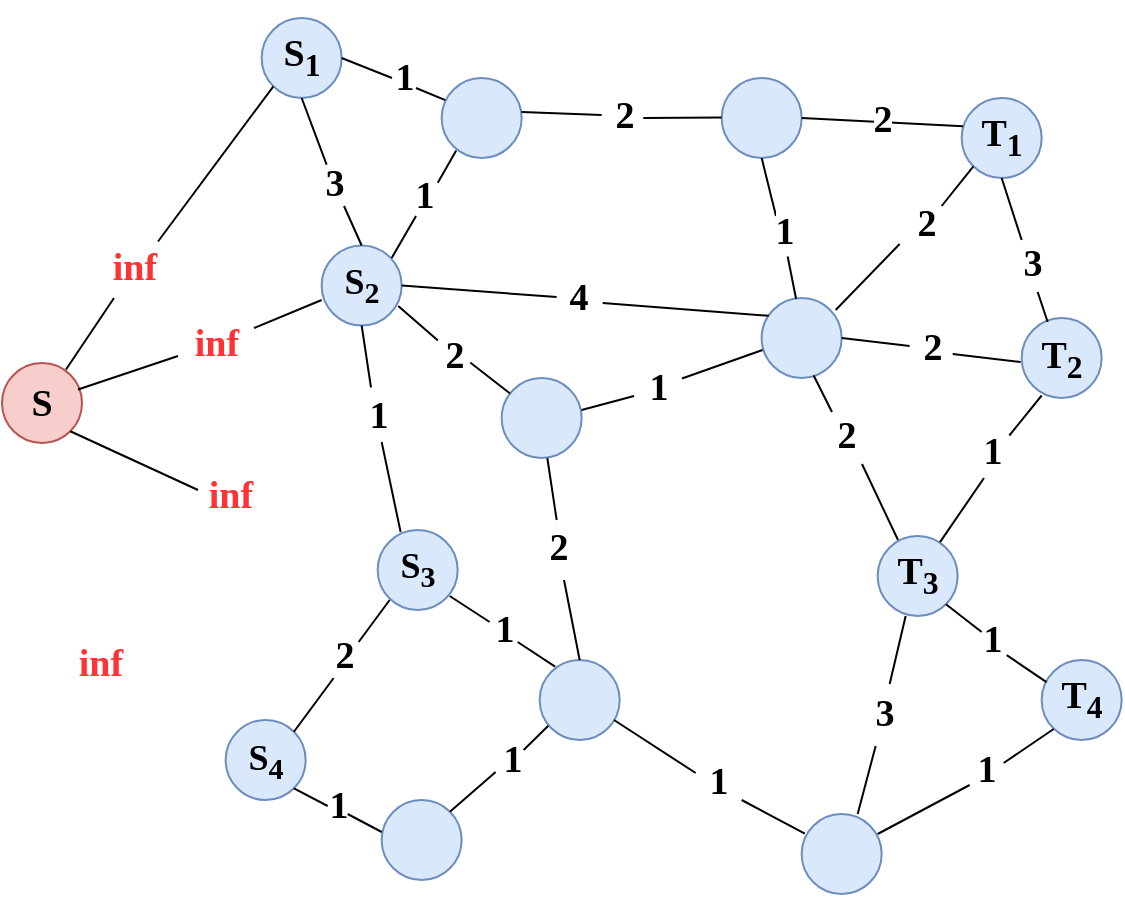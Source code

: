 <mxfile version="21.5.0" type="github">
  <diagram name="第 1 页" id="j2yplrKJKtdQp9PI5hfO">
    <mxGraphModel dx="2474" dy="1156" grid="0" gridSize="10" guides="1" tooltips="1" connect="1" arrows="1" fold="1" page="0" pageScale="1" pageWidth="827" pageHeight="1169" math="0" shadow="0">
      <root>
        <mxCell id="0" />
        <mxCell id="1" parent="0" />
        <mxCell id="wmY2sJYsdxPil2rPHL7C-4" value="" style="ellipse;whiteSpace=wrap;html=1;aspect=fixed;fillColor=#dae8fc;strokeColor=#6c8ebf;" vertex="1" parent="1">
          <mxGeometry x="372.83" y="117" width="40" height="40" as="geometry" />
        </mxCell>
        <mxCell id="wmY2sJYsdxPil2rPHL7C-5" value="" style="ellipse;whiteSpace=wrap;html=1;aspect=fixed;fillColor=#dae8fc;strokeColor=#6c8ebf;" vertex="1" parent="1">
          <mxGeometry x="252.83" y="107" width="40" height="40" as="geometry" />
        </mxCell>
        <mxCell id="wmY2sJYsdxPil2rPHL7C-6" value="" style="ellipse;whiteSpace=wrap;html=1;aspect=fixed;fillColor=#DAE8FC;strokeColor=#6C8EBF;" vertex="1" parent="1">
          <mxGeometry x="402.83" y="227" width="40" height="40" as="geometry" />
        </mxCell>
        <mxCell id="wmY2sJYsdxPil2rPHL7C-7" value="" style="endArrow=none;html=1;rounded=0;entryX=0.5;entryY=1;entryDx=0;entryDy=0;fillColor=#0050ef;strokeColor=#000000;" edge="1" parent="1" target="wmY2sJYsdxPil2rPHL7C-5">
          <mxGeometry width="50" height="50" relative="1" as="geometry">
            <mxPoint x="280" y="176" as="sourcePoint" />
            <mxPoint x="252.83" y="267" as="targetPoint" />
          </mxGeometry>
        </mxCell>
        <mxCell id="wmY2sJYsdxPil2rPHL7C-8" value="" style="endArrow=none;html=1;rounded=0;entryX=0.017;entryY=0.354;entryDx=0;entryDy=0;entryPerimeter=0;exitX=1;exitY=0.5;exitDx=0;exitDy=0;fillColor=#0050ef;strokeColor=#000000;" edge="1" parent="1" source="wmY2sJYsdxPil2rPHL7C-5" target="wmY2sJYsdxPil2rPHL7C-4">
          <mxGeometry width="50" height="50" relative="1" as="geometry">
            <mxPoint x="292.83" y="117" as="sourcePoint" />
            <mxPoint x="362.83" y="127" as="targetPoint" />
          </mxGeometry>
        </mxCell>
        <mxCell id="wmY2sJYsdxPil2rPHL7C-9" value="2" style="edgeLabel;html=1;align=center;verticalAlign=middle;resizable=0;points=[];fontFamily=Comic Sans MS;fontSize=19;fontStyle=1" vertex="1" connectable="0" parent="wmY2sJYsdxPil2rPHL7C-8">
          <mxGeometry x="-0.282" y="-2" relative="1" as="geometry">
            <mxPoint x="11" y="-3" as="offset" />
          </mxGeometry>
        </mxCell>
        <mxCell id="wmY2sJYsdxPil2rPHL7C-10" value="" style="ellipse;whiteSpace=wrap;html=1;aspect=fixed;fillColor=#DAE8FC;strokeColor=#6C8EBF;" vertex="1" parent="1">
          <mxGeometry x="22.83" y="77" width="40" height="40" as="geometry" />
        </mxCell>
        <mxCell id="wmY2sJYsdxPil2rPHL7C-11" value="" style="ellipse;whiteSpace=wrap;html=1;aspect=fixed;fillColor=#DAE8FC;strokeColor=#6C8EBF;" vertex="1" parent="1">
          <mxGeometry x="52.83" y="190.75" width="40" height="40" as="geometry" />
        </mxCell>
        <mxCell id="wmY2sJYsdxPil2rPHL7C-12" value="" style="ellipse;whiteSpace=wrap;html=1;aspect=fixed;fillColor=#DAE8FC;strokeColor=#6C8EBF;" vertex="1" parent="1">
          <mxGeometry x="112.83" y="107" width="40" height="40" as="geometry" />
        </mxCell>
        <mxCell id="wmY2sJYsdxPil2rPHL7C-13" value="" style="ellipse;whiteSpace=wrap;html=1;aspect=fixed;fillColor=#DAE8FC;strokeColor=#6C8EBF;" vertex="1" parent="1">
          <mxGeometry x="142.83" y="257" width="40" height="40" as="geometry" />
        </mxCell>
        <mxCell id="wmY2sJYsdxPil2rPHL7C-14" value="" style="ellipse;whiteSpace=wrap;html=1;aspect=fixed;fillColor=#dae8fc;strokeColor=#6c8ebf;" vertex="1" parent="1">
          <mxGeometry x="272.83" y="217" width="40" height="40" as="geometry" />
        </mxCell>
        <mxCell id="wmY2sJYsdxPil2rPHL7C-16" value="" style="endArrow=none;html=1;rounded=0;entryX=0.957;entryY=0.757;entryDx=0;entryDy=0;entryPerimeter=0;" edge="1" parent="1" source="wmY2sJYsdxPil2rPHL7C-100" target="wmY2sJYsdxPil2rPHL7C-11">
          <mxGeometry width="50" height="50" relative="1" as="geometry">
            <mxPoint x="202.83" y="317" as="sourcePoint" />
            <mxPoint x="272.83" y="247" as="targetPoint" />
          </mxGeometry>
        </mxCell>
        <mxCell id="wmY2sJYsdxPil2rPHL7C-17" value="" style="endArrow=none;html=1;rounded=0;entryX=0.182;entryY=0.907;entryDx=0;entryDy=0;fillColor=#0050ef;strokeColor=#000000;exitX=0.886;exitY=0.077;exitDx=0;exitDy=0;exitPerimeter=0;entryPerimeter=0;" edge="1" parent="1" source="wmY2sJYsdxPil2rPHL7C-103" target="wmY2sJYsdxPil2rPHL7C-12">
          <mxGeometry width="50" height="50" relative="1" as="geometry">
            <mxPoint x="111" y="157" as="sourcePoint" />
            <mxPoint x="252.83" y="267" as="targetPoint" />
          </mxGeometry>
        </mxCell>
        <mxCell id="wmY2sJYsdxPil2rPHL7C-18" value="" style="endArrow=none;html=1;rounded=0;exitX=0.5;exitY=1;exitDx=0;exitDy=0;fillColor=#0050ef;strokeColor=#000000;entryX=0.253;entryY=-0.185;entryDx=0;entryDy=0;entryPerimeter=0;" edge="1" parent="1" source="wmY2sJYsdxPil2rPHL7C-10" target="wmY2sJYsdxPil2rPHL7C-101">
          <mxGeometry width="50" height="50" relative="1" as="geometry">
            <mxPoint x="202.83" y="317" as="sourcePoint" />
            <mxPoint x="56" y="154" as="targetPoint" />
          </mxGeometry>
        </mxCell>
        <mxCell id="wmY2sJYsdxPil2rPHL7C-19" value="" style="endArrow=none;html=1;rounded=0;exitX=1;exitY=0.5;exitDx=0;exitDy=0;fillColor=#0050ef;strokeColor=#000000;" edge="1" parent="1" source="wmY2sJYsdxPil2rPHL7C-10">
          <mxGeometry width="50" height="50" relative="1" as="geometry">
            <mxPoint x="202.83" y="317" as="sourcePoint" />
            <mxPoint x="88" y="107" as="targetPoint" />
          </mxGeometry>
        </mxCell>
        <mxCell id="wmY2sJYsdxPil2rPHL7C-20" value="" style="endArrow=none;html=1;rounded=0;entryX=1;entryY=0.5;entryDx=0;entryDy=0;" edge="1" parent="1" target="wmY2sJYsdxPil2rPHL7C-14">
          <mxGeometry width="50" height="50" relative="1" as="geometry">
            <mxPoint x="346.83" y="241" as="sourcePoint" />
            <mxPoint x="252.83" y="267" as="targetPoint" />
          </mxGeometry>
        </mxCell>
        <mxCell id="wmY2sJYsdxPil2rPHL7C-21" value="" style="endArrow=none;html=1;rounded=0;entryX=0.5;entryY=1;entryDx=0;entryDy=0;" edge="1" parent="1" target="wmY2sJYsdxPil2rPHL7C-4">
          <mxGeometry width="50" height="50" relative="1" as="geometry">
            <mxPoint x="402.83" y="188" as="sourcePoint" />
            <mxPoint x="252.83" y="267" as="targetPoint" />
          </mxGeometry>
        </mxCell>
        <mxCell id="wmY2sJYsdxPil2rPHL7C-22" value="" style="endArrow=none;html=1;rounded=0;entryX=0;entryY=1;entryDx=0;entryDy=0;" edge="1" parent="1" target="wmY2sJYsdxPil2rPHL7C-4">
          <mxGeometry width="50" height="50" relative="1" as="geometry">
            <mxPoint x="362.83" y="171" as="sourcePoint" />
            <mxPoint x="252.83" y="267" as="targetPoint" />
          </mxGeometry>
        </mxCell>
        <mxCell id="wmY2sJYsdxPil2rPHL7C-40" value="" style="ellipse;whiteSpace=wrap;html=1;aspect=fixed;fillColor=#DAE8FC;strokeColor=#6C8EBF;fontColor=#333333;" vertex="1" parent="1">
          <mxGeometry x="161.83" y="398" width="40" height="40" as="geometry" />
        </mxCell>
        <mxCell id="wmY2sJYsdxPil2rPHL7C-41" value="" style="ellipse;whiteSpace=wrap;html=1;aspect=fixed;fillColor=#DAE8FC;strokeColor=#6C8EBF;fontColor=#333333;" vertex="1" parent="1">
          <mxGeometry x="80.83" y="333" width="40" height="40" as="geometry" />
        </mxCell>
        <mxCell id="wmY2sJYsdxPil2rPHL7C-42" value="" style="ellipse;whiteSpace=wrap;html=1;aspect=fixed;fillColor=#DAE8FC;strokeColor=#6C8EBF;fontColor=#333333;gradientColor=none;" vertex="1" parent="1">
          <mxGeometry x="82.83" y="468" width="40" height="40" as="geometry" />
        </mxCell>
        <mxCell id="wmY2sJYsdxPil2rPHL7C-43" value="" style="ellipse;whiteSpace=wrap;html=1;aspect=fixed;fillColor=#DAE8FC;strokeColor=#6C8EBF;fontColor=#333333;" vertex="1" parent="1">
          <mxGeometry x="4.83" y="428" width="40" height="40" as="geometry" />
        </mxCell>
        <mxCell id="wmY2sJYsdxPil2rPHL7C-45" value="" style="ellipse;whiteSpace=wrap;html=1;aspect=fixed;fillColor=#DAE8FC;strokeColor=#6C8EBF;" vertex="1" parent="1">
          <mxGeometry x="412.83" y="398" width="40" height="40" as="geometry" />
        </mxCell>
        <mxCell id="wmY2sJYsdxPil2rPHL7C-46" value="" style="ellipse;whiteSpace=wrap;html=1;aspect=fixed;fillColor=#DAE8FC;strokeColor=#6C8EBF;" vertex="1" parent="1">
          <mxGeometry x="330.83" y="336" width="40" height="40" as="geometry" />
        </mxCell>
        <mxCell id="wmY2sJYsdxPil2rPHL7C-47" value="" style="ellipse;whiteSpace=wrap;html=1;aspect=fixed;fillColor=#DAE8FC;strokeColor=#6C8EBF;" vertex="1" parent="1">
          <mxGeometry x="292.83" y="475" width="40" height="40" as="geometry" />
        </mxCell>
        <mxCell id="wmY2sJYsdxPil2rPHL7C-48" value="" style="endArrow=none;html=1;rounded=0;entryX=1;entryY=1;entryDx=0;entryDy=0;" edge="1" parent="1" target="wmY2sJYsdxPil2rPHL7C-43">
          <mxGeometry width="50" height="50" relative="1" as="geometry">
            <mxPoint x="55.83" y="471" as="sourcePoint" />
            <mxPoint x="-20.17" y="496" as="targetPoint" />
          </mxGeometry>
        </mxCell>
        <mxCell id="wmY2sJYsdxPil2rPHL7C-49" value="" style="endArrow=none;html=1;rounded=0;exitX=1;exitY=0;exitDx=0;exitDy=0;" edge="1" parent="1" source="wmY2sJYsdxPil2rPHL7C-43">
          <mxGeometry width="50" height="50" relative="1" as="geometry">
            <mxPoint x="92.83" y="498" as="sourcePoint" />
            <mxPoint x="58.83" y="407" as="targetPoint" />
          </mxGeometry>
        </mxCell>
        <mxCell id="wmY2sJYsdxPil2rPHL7C-52" value="&lt;font style=&quot;font-size: 19px;&quot; face=&quot;Comic Sans MS&quot;&gt;&lt;b&gt;1&lt;/b&gt;&lt;/font&gt;" style="text;html=1;strokeColor=none;fillColor=none;align=center;verticalAlign=middle;whiteSpace=wrap;rounded=0;fontColor=#000000;" vertex="1" parent="1">
          <mxGeometry x="69.83" y="267" width="23" height="18" as="geometry" />
        </mxCell>
        <mxCell id="wmY2sJYsdxPil2rPHL7C-55" value="&lt;font style=&quot;font-size: 19px;&quot; face=&quot;Comic Sans MS&quot;&gt;&lt;b&gt;2&lt;/b&gt;&lt;/font&gt;" style="text;html=1;strokeColor=none;fillColor=none;align=center;verticalAlign=middle;whiteSpace=wrap;rounded=0;fontColor=#000000;" vertex="1" parent="1">
          <mxGeometry x="159.83" y="332.5" width="23" height="18" as="geometry" />
        </mxCell>
        <mxCell id="wmY2sJYsdxPil2rPHL7C-56" style="edgeStyle=orthogonalEdgeStyle;rounded=0;orthogonalLoop=1;jettySize=auto;html=1;exitX=0.5;exitY=1;exitDx=0;exitDy=0;" edge="1" parent="1" source="wmY2sJYsdxPil2rPHL7C-55" target="wmY2sJYsdxPil2rPHL7C-55">
          <mxGeometry relative="1" as="geometry" />
        </mxCell>
        <mxCell id="wmY2sJYsdxPil2rPHL7C-58" value="" style="endArrow=none;html=1;rounded=0;" edge="1" parent="1">
          <mxGeometry width="50" height="50" relative="1" as="geometry">
            <mxPoint x="136.83" y="379" as="sourcePoint" />
            <mxPoint x="116.83" y="366" as="targetPoint" />
          </mxGeometry>
        </mxCell>
        <mxCell id="wmY2sJYsdxPil2rPHL7C-59" value="&lt;font style=&quot;font-size: 19px;&quot; face=&quot;Comic Sans MS&quot;&gt;&lt;b&gt;4&lt;/b&gt;&lt;/font&gt;" style="text;html=1;strokeColor=none;fillColor=none;align=center;verticalAlign=middle;whiteSpace=wrap;rounded=0;fontColor=#000000;" vertex="1" parent="1">
          <mxGeometry x="170.33" y="207.5" width="23" height="18" as="geometry" />
        </mxCell>
        <mxCell id="wmY2sJYsdxPil2rPHL7C-61" value="&lt;font style=&quot;font-size: 19px;&quot; face=&quot;Comic Sans MS&quot;&gt;&lt;b&gt;2&lt;/b&gt;&lt;/font&gt;" style="text;html=1;strokeColor=none;fillColor=none;align=center;verticalAlign=middle;whiteSpace=wrap;rounded=0;fontColor=#000000;" vertex="1" parent="1">
          <mxGeometry x="304.33" y="277" width="23" height="18" as="geometry" />
        </mxCell>
        <mxCell id="wmY2sJYsdxPil2rPHL7C-63" value="&lt;font style=&quot;font-size: 19px;&quot; face=&quot;Comic Sans MS&quot;&gt;&lt;b&gt;1&lt;/b&gt;&lt;/font&gt;" style="text;html=1;strokeColor=none;fillColor=none;align=center;verticalAlign=middle;whiteSpace=wrap;rounded=0;fontColor=#000000;" vertex="1" parent="1">
          <mxGeometry x="376.83" y="285" width="23" height="18" as="geometry" />
        </mxCell>
        <mxCell id="wmY2sJYsdxPil2rPHL7C-66" value="&lt;font style=&quot;font-size: 19px;&quot; face=&quot;Comic Sans MS&quot;&gt;&lt;b&gt;1&lt;/b&gt;&lt;/font&gt;" style="text;html=1;strokeColor=none;fillColor=none;align=center;verticalAlign=middle;whiteSpace=wrap;rounded=0;fontColor=#000000;" vertex="1" parent="1">
          <mxGeometry x="239.83" y="450" width="23" height="18" as="geometry" />
        </mxCell>
        <mxCell id="wmY2sJYsdxPil2rPHL7C-69" value="&lt;font size=&quot;1&quot; face=&quot;Comic Sans MS&quot;&gt;&lt;b style=&quot;font-size: 19px;&quot;&gt;3&lt;/b&gt;&lt;/font&gt;" style="text;html=1;strokeColor=none;fillColor=none;align=center;verticalAlign=middle;whiteSpace=wrap;rounded=0;" vertex="1" parent="1">
          <mxGeometry x="325.83" y="418" width="17" height="14.5" as="geometry" />
        </mxCell>
        <mxCell id="wmY2sJYsdxPil2rPHL7C-70" value="" style="endArrow=none;html=1;rounded=0;" edge="1" parent="1">
          <mxGeometry width="50" height="50" relative="1" as="geometry">
            <mxPoint x="336.83" y="410" as="sourcePoint" />
            <mxPoint x="344.83" y="376" as="targetPoint" />
          </mxGeometry>
        </mxCell>
        <mxCell id="wmY2sJYsdxPil2rPHL7C-71" value="" style="endArrow=none;html=1;rounded=0;" edge="1" parent="1">
          <mxGeometry width="50" height="50" relative="1" as="geometry">
            <mxPoint x="320.83" y="475" as="sourcePoint" />
            <mxPoint x="329.83" y="441" as="targetPoint" />
          </mxGeometry>
        </mxCell>
        <mxCell id="wmY2sJYsdxPil2rPHL7C-72" value="" style="endArrow=none;html=1;rounded=0;entryX=1;entryY=1;entryDx=0;entryDy=0;" edge="1" parent="1" target="wmY2sJYsdxPil2rPHL7C-46">
          <mxGeometry width="50" height="50" relative="1" as="geometry">
            <mxPoint x="382.83" y="384" as="sourcePoint" />
            <mxPoint x="355.83" y="384" as="targetPoint" />
          </mxGeometry>
        </mxCell>
        <mxCell id="wmY2sJYsdxPil2rPHL7C-74" value="&lt;font size=&quot;1&quot; face=&quot;Comic Sans MS&quot;&gt;&lt;b style=&quot;font-size: 19px;&quot;&gt;1&lt;/b&gt;&lt;/font&gt;" style="text;html=1;strokeColor=none;fillColor=none;align=center;verticalAlign=middle;whiteSpace=wrap;rounded=0;" vertex="1" parent="1">
          <mxGeometry x="379.83" y="381" width="17" height="14.5" as="geometry" />
        </mxCell>
        <mxCell id="wmY2sJYsdxPil2rPHL7C-75" value="" style="endArrow=none;html=1;rounded=0;entryX=0.913;entryY=1.004;entryDx=0;entryDy=0;entryPerimeter=0;exitX=0.061;exitY=0.277;exitDx=0;exitDy=0;exitPerimeter=0;" edge="1" parent="1" source="wmY2sJYsdxPil2rPHL7C-45" target="wmY2sJYsdxPil2rPHL7C-74">
          <mxGeometry width="50" height="50" relative="1" as="geometry">
            <mxPoint x="412.83" y="412" as="sourcePoint" />
            <mxPoint x="396.83" y="398" as="targetPoint" />
          </mxGeometry>
        </mxCell>
        <mxCell id="wmY2sJYsdxPil2rPHL7C-78" value="&lt;font size=&quot;1&quot; face=&quot;Comic Sans MS&quot;&gt;&lt;b style=&quot;font-size: 19px;&quot;&gt;2&lt;/b&gt;&lt;/font&gt;" style="text;html=1;strokeColor=none;fillColor=none;align=center;verticalAlign=middle;whiteSpace=wrap;rounded=0;" vertex="1" parent="1">
          <mxGeometry x="55.83" y="389" width="17" height="14.5" as="geometry" />
        </mxCell>
        <mxCell id="wmY2sJYsdxPil2rPHL7C-79" value="" style="endArrow=none;html=1;rounded=0;exitX=1;exitY=0;exitDx=0;exitDy=0;" edge="1" parent="1">
          <mxGeometry width="50" height="50" relative="1" as="geometry">
            <mxPoint x="71.33" y="389" as="sourcePoint" />
            <mxPoint x="86.83" y="368" as="targetPoint" />
          </mxGeometry>
        </mxCell>
        <mxCell id="wmY2sJYsdxPil2rPHL7C-80" value="&lt;font size=&quot;1&quot; face=&quot;Comic Sans MS&quot;&gt;&lt;b style=&quot;font-size: 19px;&quot;&gt;1&lt;/b&gt;&lt;/font&gt;" style="text;html=1;strokeColor=none;fillColor=none;align=center;verticalAlign=middle;whiteSpace=wrap;rounded=0;" vertex="1" parent="1">
          <mxGeometry x="135.83" y="376" width="17" height="14.5" as="geometry" />
        </mxCell>
        <mxCell id="wmY2sJYsdxPil2rPHL7C-81" value="" style="endArrow=none;html=1;rounded=0;exitX=0.193;exitY=0.083;exitDx=0;exitDy=0;exitPerimeter=0;" edge="1" parent="1" source="wmY2sJYsdxPil2rPHL7C-40">
          <mxGeometry width="50" height="50" relative="1" as="geometry">
            <mxPoint x="170.83" y="402" as="sourcePoint" />
            <mxPoint x="150.83" y="389" as="targetPoint" />
          </mxGeometry>
        </mxCell>
        <mxCell id="wmY2sJYsdxPil2rPHL7C-82" value="&lt;font size=&quot;1&quot; face=&quot;Comic Sans MS&quot;&gt;&lt;b style=&quot;font-size: 19px;&quot;&gt;1&lt;/b&gt;&lt;/font&gt;" style="text;html=1;strokeColor=none;fillColor=none;align=center;verticalAlign=middle;whiteSpace=wrap;rounded=0;" vertex="1" parent="1">
          <mxGeometry x="52.83" y="464" width="17" height="14.5" as="geometry" />
        </mxCell>
        <mxCell id="wmY2sJYsdxPil2rPHL7C-83" value="" style="endArrow=none;html=1;rounded=0;entryX=1;entryY=1;entryDx=0;entryDy=0;" edge="1" parent="1">
          <mxGeometry width="50" height="50" relative="1" as="geometry">
            <mxPoint x="82.83" y="484" as="sourcePoint" />
            <mxPoint x="65.83" y="475" as="targetPoint" />
          </mxGeometry>
        </mxCell>
        <mxCell id="wmY2sJYsdxPil2rPHL7C-84" value="&lt;font size=&quot;1&quot; face=&quot;Comic Sans MS&quot;&gt;&lt;b style=&quot;font-size: 19px;&quot;&gt;1&lt;/b&gt;&lt;/font&gt;" style="text;html=1;strokeColor=none;fillColor=none;align=center;verticalAlign=middle;whiteSpace=wrap;rounded=0;" vertex="1" parent="1">
          <mxGeometry x="376.83" y="446" width="17" height="14.5" as="geometry" />
        </mxCell>
        <mxCell id="wmY2sJYsdxPil2rPHL7C-85" value="" style="endArrow=none;html=1;rounded=0;" edge="1" parent="1">
          <mxGeometry width="50" height="50" relative="1" as="geometry">
            <mxPoint x="393.83" y="449.5" as="sourcePoint" />
            <mxPoint x="418.83" y="432.5" as="targetPoint" />
          </mxGeometry>
        </mxCell>
        <mxCell id="wmY2sJYsdxPil2rPHL7C-86" value="" style="endArrow=none;html=1;rounded=0;entryX=0;entryY=1;entryDx=0;entryDy=0;" edge="1" parent="1" target="wmY2sJYsdxPil2rPHL7C-84">
          <mxGeometry width="50" height="50" relative="1" as="geometry">
            <mxPoint x="330.83" y="485" as="sourcePoint" />
            <mxPoint x="355.83" y="468" as="targetPoint" />
          </mxGeometry>
        </mxCell>
        <mxCell id="wmY2sJYsdxPil2rPHL7C-87" value="&lt;font size=&quot;1&quot; face=&quot;Comic Sans MS&quot;&gt;&lt;b style=&quot;font-size: 19px;&quot;&gt;1&lt;/b&gt;&lt;/font&gt;" style="text;html=1;strokeColor=none;fillColor=none;align=center;verticalAlign=middle;whiteSpace=wrap;rounded=0;" vertex="1" parent="1">
          <mxGeometry x="139.83" y="440.5" width="17" height="14.5" as="geometry" />
        </mxCell>
        <mxCell id="wmY2sJYsdxPil2rPHL7C-88" value="" style="endArrow=none;html=1;rounded=0;entryX=0.108;entryY=0.821;entryDx=0;entryDy=0;entryPerimeter=0;" edge="1" parent="1" target="wmY2sJYsdxPil2rPHL7C-40">
          <mxGeometry width="50" height="50" relative="1" as="geometry">
            <mxPoint x="153.83" y="443" as="sourcePoint" />
            <mxPoint x="120.83" y="426.25" as="targetPoint" />
          </mxGeometry>
        </mxCell>
        <mxCell id="wmY2sJYsdxPil2rPHL7C-89" value="" style="endArrow=none;html=1;rounded=0;exitX=1;exitY=0;exitDx=0;exitDy=0;" edge="1" parent="1" source="wmY2sJYsdxPil2rPHL7C-42">
          <mxGeometry width="50" height="50" relative="1" as="geometry">
            <mxPoint x="120.83" y="478" as="sourcePoint" />
            <mxPoint x="139.83" y="454" as="targetPoint" />
          </mxGeometry>
        </mxCell>
        <mxCell id="wmY2sJYsdxPil2rPHL7C-90" value="&lt;font style=&quot;font-size: 19px;&quot; face=&quot;Comic Sans MS&quot;&gt;&lt;b&gt;1&lt;/b&gt;&lt;/font&gt;" style="text;html=1;strokeColor=none;fillColor=none;align=center;verticalAlign=middle;whiteSpace=wrap;rounded=0;fontColor=#000000;" vertex="1" parent="1">
          <mxGeometry x="210.0" y="252.75" width="23" height="18" as="geometry" />
        </mxCell>
        <mxCell id="wmY2sJYsdxPil2rPHL7C-93" value="&lt;font size=&quot;1&quot; face=&quot;Comic Sans MS&quot;&gt;&lt;b style=&quot;font-size: 19px;&quot;&gt;3&lt;/b&gt;&lt;/font&gt;" style="text;html=1;strokeColor=none;fillColor=none;align=center;verticalAlign=middle;whiteSpace=wrap;rounded=0;" vertex="1" parent="1">
          <mxGeometry x="399.83" y="193" width="17" height="14.5" as="geometry" />
        </mxCell>
        <mxCell id="wmY2sJYsdxPil2rPHL7C-94" value="" style="endArrow=none;html=1;rounded=0;entryX=0.5;entryY=1;entryDx=0;entryDy=0;" edge="1" parent="1">
          <mxGeometry width="50" height="50" relative="1" as="geometry">
            <mxPoint x="415.83" y="229" as="sourcePoint" />
            <mxPoint x="410.83" y="214" as="targetPoint" />
          </mxGeometry>
        </mxCell>
        <mxCell id="wmY2sJYsdxPil2rPHL7C-95" value="&lt;font size=&quot;1&quot; face=&quot;Comic Sans MS&quot;&gt;&lt;b style=&quot;font-size: 19px;&quot;&gt;2&lt;/b&gt;&lt;/font&gt;" style="text;html=1;strokeColor=none;fillColor=none;align=center;verticalAlign=middle;whiteSpace=wrap;rounded=0;" vertex="1" parent="1">
          <mxGeometry x="346.83" y="172.75" width="17" height="14.5" as="geometry" />
        </mxCell>
        <mxCell id="wmY2sJYsdxPil2rPHL7C-96" value="" style="endArrow=none;html=1;rounded=0;" edge="1" parent="1">
          <mxGeometry width="50" height="50" relative="1" as="geometry">
            <mxPoint x="309.83" y="223" as="sourcePoint" />
            <mxPoint x="341.83" y="190" as="targetPoint" />
          </mxGeometry>
        </mxCell>
        <mxCell id="wmY2sJYsdxPil2rPHL7C-97" value="&lt;font size=&quot;1&quot; face=&quot;Comic Sans MS&quot;&gt;&lt;b style=&quot;font-size: 19px;&quot;&gt;2&lt;/b&gt;&lt;/font&gt;" style="text;html=1;strokeColor=none;fillColor=none;align=center;verticalAlign=middle;whiteSpace=wrap;rounded=0;" vertex="1" parent="1">
          <mxGeometry x="349.83" y="235" width="17" height="14.5" as="geometry" />
        </mxCell>
        <mxCell id="wmY2sJYsdxPil2rPHL7C-98" value="" style="endArrow=none;html=1;rounded=0;entryX=1;entryY=0.5;entryDx=0;entryDy=0;" edge="1" parent="1">
          <mxGeometry width="50" height="50" relative="1" as="geometry">
            <mxPoint x="402.33" y="249" as="sourcePoint" />
            <mxPoint x="368.33" y="245" as="targetPoint" />
          </mxGeometry>
        </mxCell>
        <mxCell id="wmY2sJYsdxPil2rPHL7C-99" value="" style="endArrow=none;html=1;rounded=0;entryX=0.957;entryY=0.757;entryDx=0;entryDy=0;entryPerimeter=0;" edge="1" parent="1" source="wmY2sJYsdxPil2rPHL7C-13" target="wmY2sJYsdxPil2rPHL7C-100">
          <mxGeometry width="50" height="50" relative="1" as="geometry">
            <mxPoint x="147" y="265" as="sourcePoint" />
            <mxPoint x="91" y="221" as="targetPoint" />
          </mxGeometry>
        </mxCell>
        <mxCell id="wmY2sJYsdxPil2rPHL7C-100" value="&lt;font size=&quot;1&quot; face=&quot;Comic Sans MS&quot;&gt;&lt;b style=&quot;font-size: 19px;&quot;&gt;2&lt;/b&gt;&lt;/font&gt;" style="text;html=1;strokeColor=none;fillColor=none;align=center;verticalAlign=middle;whiteSpace=wrap;rounded=0;" vertex="1" parent="1">
          <mxGeometry x="110.83" y="238.25" width="17" height="14.5" as="geometry" />
        </mxCell>
        <mxCell id="wmY2sJYsdxPil2rPHL7C-101" value="&lt;font size=&quot;1&quot; face=&quot;Comic Sans MS&quot;&gt;&lt;b style=&quot;font-size: 19px;&quot;&gt;3&lt;/b&gt;&lt;/font&gt;" style="text;html=1;strokeColor=none;fillColor=none;align=center;verticalAlign=middle;whiteSpace=wrap;rounded=0;" vertex="1" parent="1">
          <mxGeometry x="51.0" y="153" width="17" height="14.5" as="geometry" />
        </mxCell>
        <mxCell id="wmY2sJYsdxPil2rPHL7C-102" value="" style="endArrow=none;html=1;rounded=0;fillColor=#0050ef;strokeColor=#000000;entryX=0.5;entryY=0;entryDx=0;entryDy=0;" edge="1" parent="1" target="wmY2sJYsdxPil2rPHL7C-11">
          <mxGeometry width="50" height="50" relative="1" as="geometry">
            <mxPoint x="64" y="171" as="sourcePoint" />
            <mxPoint x="75.83" y="205" as="targetPoint" />
          </mxGeometry>
        </mxCell>
        <mxCell id="wmY2sJYsdxPil2rPHL7C-103" value="&lt;font size=&quot;1&quot; face=&quot;Comic Sans MS&quot;&gt;&lt;b style=&quot;font-size: 19px;&quot;&gt;1&lt;/b&gt;&lt;/font&gt;" style="text;html=1;strokeColor=none;fillColor=none;align=center;verticalAlign=middle;whiteSpace=wrap;rounded=0;" vertex="1" parent="1">
          <mxGeometry x="95.83" y="158.25" width="17" height="14.5" as="geometry" />
        </mxCell>
        <mxCell id="wmY2sJYsdxPil2rPHL7C-104" value="" style="endArrow=none;html=1;rounded=0;fillColor=#0050ef;strokeColor=#000000;" edge="1" parent="1">
          <mxGeometry width="50" height="50" relative="1" as="geometry">
            <mxPoint x="87.83" y="197" as="sourcePoint" />
            <mxPoint x="100" y="176" as="targetPoint" />
          </mxGeometry>
        </mxCell>
        <mxCell id="wmY2sJYsdxPil2rPHL7C-106" value="&lt;font style=&quot;font-size: 19px;&quot; face=&quot;Comic Sans MS&quot;&gt;&lt;b&gt;2&lt;/b&gt;&lt;/font&gt;" style="text;html=1;strokeColor=none;fillColor=none;align=center;verticalAlign=middle;whiteSpace=wrap;rounded=0;fontColor=#000000;" vertex="1" parent="1">
          <mxGeometry x="192.83" y="116.5" width="23" height="18" as="geometry" />
        </mxCell>
        <mxCell id="wmY2sJYsdxPil2rPHL7C-108" value="1" style="edgeLabel;html=1;align=center;verticalAlign=middle;resizable=0;points=[];fontFamily=Comic Sans MS;fontSize=19;fontStyle=1" vertex="1" connectable="0" parent="1">
          <mxGeometry x="324.835" y="136.999" as="geometry">
            <mxPoint x="-41" y="47" as="offset" />
          </mxGeometry>
        </mxCell>
        <mxCell id="wmY2sJYsdxPil2rPHL7C-109" value="" style="endArrow=none;html=1;rounded=0;entryX=0.5;entryY=1;entryDx=0;entryDy=0;fillColor=#0050ef;strokeColor=#000000;exitX=0.43;exitY=0.009;exitDx=0;exitDy=0;exitPerimeter=0;" edge="1" parent="1" source="wmY2sJYsdxPil2rPHL7C-14">
          <mxGeometry width="50" height="50" relative="1" as="geometry">
            <mxPoint x="292.83" y="225.25" as="sourcePoint" />
            <mxPoint x="285.83" y="196.25" as="targetPoint" />
          </mxGeometry>
        </mxCell>
        <mxCell id="wmY2sJYsdxPil2rPHL7C-110" value="&lt;font size=&quot;1&quot; face=&quot;Comic Sans MS&quot;&gt;&lt;b style=&quot;font-size: 19px;&quot;&gt;1&lt;/b&gt;&lt;/font&gt;" style="text;html=1;strokeColor=none;fillColor=none;align=center;verticalAlign=middle;whiteSpace=wrap;rounded=0;" vertex="1" parent="1">
          <mxGeometry x="86.0" y="100" width="17" height="14.5" as="geometry" />
        </mxCell>
        <mxCell id="wmY2sJYsdxPil2rPHL7C-111" value="" style="endArrow=none;html=1;rounded=0;exitX=1;exitY=0.5;exitDx=0;exitDy=0;fillColor=#0050ef;strokeColor=#000000;entryX=0.046;entryY=0.276;entryDx=0;entryDy=0;entryPerimeter=0;" edge="1" parent="1" target="wmY2sJYsdxPil2rPHL7C-12">
          <mxGeometry width="50" height="50" relative="1" as="geometry">
            <mxPoint x="100" y="112" as="sourcePoint" />
            <mxPoint x="125" y="122" as="targetPoint" />
          </mxGeometry>
        </mxCell>
        <mxCell id="wmY2sJYsdxPil2rPHL7C-115" value="&lt;h2 style=&quot;border-color: var(--border-color);&quot;&gt;S&lt;sub style=&quot;border-color: var(--border-color);&quot;&gt;2&lt;/sub&gt;&lt;/h2&gt;" style="text;html=1;strokeColor=none;fillColor=none;align=center;verticalAlign=middle;whiteSpace=wrap;rounded=0;fontFamily=Comic Sans MS;" vertex="1" parent="1">
          <mxGeometry x="62.83" y="202" width="20" height="17.5" as="geometry" />
        </mxCell>
        <mxCell id="wmY2sJYsdxPil2rPHL7C-116" value="&lt;h2 style=&quot;&quot;&gt;&lt;span style=&quot;font-size: 19px;&quot;&gt;S&lt;sub&gt;1&lt;/sub&gt;&lt;/span&gt;&lt;/h2&gt;" style="text;html=1;strokeColor=none;fillColor=none;align=center;verticalAlign=middle;whiteSpace=wrap;rounded=0;fontFamily=Comic Sans MS;" vertex="1" parent="1">
          <mxGeometry x="32.83" y="88.25" width="20" height="17.5" as="geometry" />
        </mxCell>
        <mxCell id="wmY2sJYsdxPil2rPHL7C-120" value="&lt;h2 style=&quot;border-color: var(--border-color);&quot;&gt;S&lt;sub style=&quot;border-color: var(--border-color);&quot;&gt;3&lt;/sub&gt;&lt;/h2&gt;" style="text;html=1;strokeColor=none;fillColor=none;align=center;verticalAlign=middle;whiteSpace=wrap;rounded=0;fontFamily=Comic Sans MS;" vertex="1" parent="1">
          <mxGeometry x="90.83" y="344.25" width="20" height="17.5" as="geometry" />
        </mxCell>
        <mxCell id="wmY2sJYsdxPil2rPHL7C-121" value="&lt;h2 style=&quot;border-color: var(--border-color);&quot;&gt;S&lt;sub style=&quot;border-color: var(--border-color);&quot;&gt;4&lt;/sub&gt;&lt;/h2&gt;" style="text;html=1;strokeColor=none;fillColor=none;align=center;verticalAlign=middle;whiteSpace=wrap;rounded=0;fontFamily=Comic Sans MS;" vertex="1" parent="1">
          <mxGeometry x="14.83" y="440.5" width="20" height="17.5" as="geometry" />
        </mxCell>
        <mxCell id="wmY2sJYsdxPil2rPHL7C-126" value="" style="endArrow=none;html=1;rounded=0;" edge="1" parent="1">
          <mxGeometry width="50" height="50" relative="1" as="geometry">
            <mxPoint x="170.33" y="328" as="sourcePoint" />
            <mxPoint x="165.66" y="297" as="targetPoint" />
          </mxGeometry>
        </mxCell>
        <mxCell id="wmY2sJYsdxPil2rPHL7C-127" value="" style="endArrow=none;html=1;rounded=0;exitX=0.04;exitY=0.246;exitDx=0;exitDy=0;exitPerimeter=0;" edge="1" parent="1" source="wmY2sJYsdxPil2rPHL7C-47">
          <mxGeometry width="50" height="50" relative="1" as="geometry">
            <mxPoint x="304.83" y="492" as="sourcePoint" />
            <mxPoint x="262.83" y="468" as="targetPoint" />
          </mxGeometry>
        </mxCell>
        <mxCell id="wmY2sJYsdxPil2rPHL7C-128" value="" style="endArrow=none;html=1;rounded=0;" edge="1" parent="1">
          <mxGeometry width="50" height="50" relative="1" as="geometry">
            <mxPoint x="308" y="274" as="sourcePoint" />
            <mxPoint x="298.83" y="255.75" as="targetPoint" />
          </mxGeometry>
        </mxCell>
        <mxCell id="wmY2sJYsdxPil2rPHL7C-129" value="" style="endArrow=none;html=1;rounded=0;" edge="1" parent="1">
          <mxGeometry width="50" height="50" relative="1" as="geometry">
            <mxPoint x="341" y="338" as="sourcePoint" />
            <mxPoint x="323" y="300" as="targetPoint" />
          </mxGeometry>
        </mxCell>
        <mxCell id="wmY2sJYsdxPil2rPHL7C-130" value="" style="endArrow=none;html=1;rounded=0;entryX=0;entryY=1;entryDx=0;entryDy=0;" edge="1" parent="1">
          <mxGeometry width="50" height="50" relative="1" as="geometry">
            <mxPoint x="396.66" y="285.75" as="sourcePoint" />
            <mxPoint x="412.83" y="265.75" as="targetPoint" />
          </mxGeometry>
        </mxCell>
        <mxCell id="wmY2sJYsdxPil2rPHL7C-131" value="" style="endArrow=none;html=1;rounded=0;entryX=0.312;entryY=1.222;entryDx=0;entryDy=0;entryPerimeter=0;exitX=0.779;exitY=0.077;exitDx=0;exitDy=0;exitPerimeter=0;" edge="1" parent="1" source="wmY2sJYsdxPil2rPHL7C-46" target="wmY2sJYsdxPil2rPHL7C-63">
          <mxGeometry width="50" height="50" relative="1" as="geometry">
            <mxPoint x="364" y="338" as="sourcePoint" />
            <mxPoint x="377" y="320" as="targetPoint" />
          </mxGeometry>
        </mxCell>
        <mxCell id="wmY2sJYsdxPil2rPHL7C-133" value="" style="endArrow=none;html=1;rounded=0;exitX=1;exitY=0.5;exitDx=0;exitDy=0;entryX=0;entryY=0.5;entryDx=0;entryDy=0;" edge="1" parent="1" source="wmY2sJYsdxPil2rPHL7C-11" target="wmY2sJYsdxPil2rPHL7C-59">
          <mxGeometry width="50" height="50" relative="1" as="geometry">
            <mxPoint x="135.83" y="207.5" as="sourcePoint" />
            <mxPoint x="143.83" y="173.5" as="targetPoint" />
          </mxGeometry>
        </mxCell>
        <mxCell id="wmY2sJYsdxPil2rPHL7C-136" value="" style="endArrow=none;html=1;rounded=0;exitX=1;exitY=0.5;exitDx=0;exitDy=0;entryX=0.088;entryY=0.222;entryDx=0;entryDy=0;entryPerimeter=0;" edge="1" parent="1" target="wmY2sJYsdxPil2rPHL7C-14">
          <mxGeometry width="50" height="50" relative="1" as="geometry">
            <mxPoint x="193.33" y="219.5" as="sourcePoint" />
            <mxPoint x="270.33" y="225.5" as="targetPoint" />
          </mxGeometry>
        </mxCell>
        <mxCell id="wmY2sJYsdxPil2rPHL7C-139" value="" style="endArrow=none;html=1;rounded=0;exitX=1;exitY=0.5;exitDx=0;exitDy=0;entryX=0;entryY=0.5;entryDx=0;entryDy=0;" edge="1" parent="1" target="wmY2sJYsdxPil2rPHL7C-106">
          <mxGeometry width="50" height="50" relative="1" as="geometry">
            <mxPoint x="152.83" y="124" as="sourcePoint" />
            <mxPoint x="229.83" y="130" as="targetPoint" />
          </mxGeometry>
        </mxCell>
        <mxCell id="wmY2sJYsdxPil2rPHL7C-140" value="" style="endArrow=none;html=1;rounded=0;exitX=1;exitY=0.5;exitDx=0;exitDy=0;" edge="1" parent="1">
          <mxGeometry width="50" height="50" relative="1" as="geometry">
            <mxPoint x="213.66" y="126.96" as="sourcePoint" />
            <mxPoint x="252.83" y="126.71" as="targetPoint" />
          </mxGeometry>
        </mxCell>
        <mxCell id="wmY2sJYsdxPil2rPHL7C-141" value="" style="endArrow=none;html=1;rounded=0;exitX=1;exitY=0.25;exitDx=0;exitDy=0;entryX=0.011;entryY=0.65;entryDx=0;entryDy=0;entryPerimeter=0;" edge="1" parent="1" source="wmY2sJYsdxPil2rPHL7C-90" target="wmY2sJYsdxPil2rPHL7C-14">
          <mxGeometry width="50" height="50" relative="1" as="geometry">
            <mxPoint x="231.74" y="246.96" as="sourcePoint" />
            <mxPoint x="270.91" y="246.71" as="targetPoint" />
          </mxGeometry>
        </mxCell>
        <mxCell id="wmY2sJYsdxPil2rPHL7C-142" value="" style="endArrow=none;html=1;rounded=0;exitX=0.5;exitY=0;exitDx=0;exitDy=0;" edge="1" parent="1" source="wmY2sJYsdxPil2rPHL7C-40">
          <mxGeometry width="50" height="50" relative="1" as="geometry">
            <mxPoint x="178.67" y="389" as="sourcePoint" />
            <mxPoint x="174" y="358" as="targetPoint" />
          </mxGeometry>
        </mxCell>
        <mxCell id="wmY2sJYsdxPil2rPHL7C-143" value="" style="endArrow=none;html=1;rounded=0;exitX=1;exitY=0.25;exitDx=0;exitDy=0;" edge="1" parent="1">
          <mxGeometry width="50" height="50" relative="1" as="geometry">
            <mxPoint x="182.83" y="273" as="sourcePoint" />
            <mxPoint x="209" y="266" as="targetPoint" />
          </mxGeometry>
        </mxCell>
        <mxCell id="wmY2sJYsdxPil2rPHL7C-144" value="" style="endArrow=none;html=1;rounded=0;exitX=0;exitY=0.25;exitDx=0;exitDy=0;" edge="1" parent="1" source="wmY2sJYsdxPil2rPHL7C-66">
          <mxGeometry width="50" height="50" relative="1" as="geometry">
            <mxPoint x="219" y="441" as="sourcePoint" />
            <mxPoint x="199" y="428" as="targetPoint" />
          </mxGeometry>
        </mxCell>
        <mxCell id="wmY2sJYsdxPil2rPHL7C-145" value="" style="endArrow=none;html=1;rounded=0;" edge="1" parent="1">
          <mxGeometry width="50" height="50" relative="1" as="geometry">
            <mxPoint x="77.5" y="261.75" as="sourcePoint" />
            <mxPoint x="72.83" y="230.75" as="targetPoint" />
          </mxGeometry>
        </mxCell>
        <mxCell id="wmY2sJYsdxPil2rPHL7C-146" value="" style="endArrow=none;html=1;rounded=0;exitX=0.287;exitY=0.026;exitDx=0;exitDy=0;exitPerimeter=0;" edge="1" parent="1" source="wmY2sJYsdxPil2rPHL7C-41">
          <mxGeometry width="50" height="50" relative="1" as="geometry">
            <mxPoint x="87.5" y="320" as="sourcePoint" />
            <mxPoint x="82.83" y="289" as="targetPoint" />
          </mxGeometry>
        </mxCell>
        <mxCell id="wmY2sJYsdxPil2rPHL7C-147" value="&lt;h2 style=&quot;&quot;&gt;&lt;span style=&quot;font-size: 19px;&quot;&gt;T&lt;sub&gt;1&lt;/sub&gt;&lt;/span&gt;&lt;/h2&gt;" style="text;html=1;strokeColor=none;fillColor=none;align=center;verticalAlign=middle;whiteSpace=wrap;rounded=0;fontFamily=Comic Sans MS;" vertex="1" parent="1">
          <mxGeometry x="382.83" y="128.25" width="20" height="17.5" as="geometry" />
        </mxCell>
        <mxCell id="wmY2sJYsdxPil2rPHL7C-148" value="&lt;h2 style=&quot;&quot;&gt;&lt;span style=&quot;font-size: 19px;&quot;&gt;T&lt;sub&gt;2&lt;/sub&gt;&lt;/span&gt;&lt;/h2&gt;" style="text;html=1;strokeColor=none;fillColor=none;align=center;verticalAlign=middle;whiteSpace=wrap;rounded=0;fontFamily=Comic Sans MS;" vertex="1" parent="1">
          <mxGeometry x="412.83" y="239.5" width="20" height="17.5" as="geometry" />
        </mxCell>
        <mxCell id="wmY2sJYsdxPil2rPHL7C-149" value="&lt;h2 style=&quot;&quot;&gt;&lt;span style=&quot;font-size: 19px;&quot;&gt;T&lt;sub&gt;3&lt;/sub&gt;&lt;/span&gt;&lt;/h2&gt;" style="text;html=1;strokeColor=none;fillColor=none;align=center;verticalAlign=middle;whiteSpace=wrap;rounded=0;fontFamily=Comic Sans MS;" vertex="1" parent="1">
          <mxGeometry x="340.83" y="347.25" width="20" height="17.5" as="geometry" />
        </mxCell>
        <mxCell id="wmY2sJYsdxPil2rPHL7C-151" value="&lt;h2 style=&quot;&quot;&gt;&lt;span style=&quot;font-size: 19px;&quot;&gt;T&lt;sub&gt;4&lt;/sub&gt;&lt;/span&gt;&lt;/h2&gt;" style="text;html=1;strokeColor=none;fillColor=none;align=center;verticalAlign=middle;whiteSpace=wrap;rounded=0;fontFamily=Comic Sans MS;" vertex="1" parent="1">
          <mxGeometry x="422.83" y="409.25" width="20" height="17.5" as="geometry" />
        </mxCell>
        <mxCell id="wmY2sJYsdxPil2rPHL7C-154" value="" style="ellipse;whiteSpace=wrap;html=1;aspect=fixed;fillColor=#f8cecc;strokeColor=#b85450;" vertex="1" parent="1">
          <mxGeometry x="-107" y="249.5" width="40" height="40" as="geometry" />
        </mxCell>
        <mxCell id="wmY2sJYsdxPil2rPHL7C-155" value="" style="endArrow=none;html=1;rounded=0;exitX=1;exitY=0;exitDx=0;exitDy=0;" edge="1" parent="1">
          <mxGeometry width="50" height="50" relative="1" as="geometry">
            <mxPoint x="-74.998" y="252.748" as="sourcePoint" />
            <mxPoint x="-51" y="217" as="targetPoint" />
          </mxGeometry>
        </mxCell>
        <mxCell id="wmY2sJYsdxPil2rPHL7C-157" value="&lt;font color=&quot;#ff3333&quot; face=&quot;Comic Sans MS&quot;&gt;&lt;span style=&quot;font-size: 19px;&quot;&gt;&lt;b&gt;inf&lt;/b&gt;&lt;/span&gt;&lt;/font&gt;" style="text;html=1;strokeColor=none;fillColor=none;align=center;verticalAlign=middle;whiteSpace=wrap;rounded=0;fontColor=#000000;" vertex="1" parent="1">
          <mxGeometry x="-52.0" y="193" width="23" height="18" as="geometry" />
        </mxCell>
        <mxCell id="wmY2sJYsdxPil2rPHL7C-158" value="" style="endArrow=none;html=1;rounded=0;exitX=1;exitY=0;exitDx=0;exitDy=0;entryX=0;entryY=1;entryDx=0;entryDy=0;" edge="1" parent="1" target="wmY2sJYsdxPil2rPHL7C-10">
          <mxGeometry width="50" height="50" relative="1" as="geometry">
            <mxPoint x="-28.998" y="188.748" as="sourcePoint" />
            <mxPoint x="-5" y="153" as="targetPoint" />
          </mxGeometry>
        </mxCell>
        <mxCell id="wmY2sJYsdxPil2rPHL7C-159" value="" style="endArrow=none;html=1;rounded=0;exitX=0.95;exitY=0.331;exitDx=0;exitDy=0;exitPerimeter=0;" edge="1" parent="1" source="wmY2sJYsdxPil2rPHL7C-154">
          <mxGeometry width="50" height="50" relative="1" as="geometry">
            <mxPoint x="-64.998" y="262.748" as="sourcePoint" />
            <mxPoint x="-19" y="246" as="targetPoint" />
          </mxGeometry>
        </mxCell>
        <mxCell id="wmY2sJYsdxPil2rPHL7C-160" value="" style="endArrow=none;html=1;rounded=0;exitX=1;exitY=1;exitDx=0;exitDy=0;" edge="1" parent="1" source="wmY2sJYsdxPil2rPHL7C-154">
          <mxGeometry width="50" height="50" relative="1" as="geometry">
            <mxPoint x="-47" y="321" as="sourcePoint" />
            <mxPoint x="-9" y="313" as="targetPoint" />
          </mxGeometry>
        </mxCell>
        <mxCell id="wmY2sJYsdxPil2rPHL7C-168" value="&lt;font color=&quot;#ff3333&quot; face=&quot;Comic Sans MS&quot;&gt;&lt;span style=&quot;font-size: 19px;&quot;&gt;&lt;b&gt;inf&lt;/b&gt;&lt;/span&gt;&lt;/font&gt;" style="text;html=1;strokeColor=none;fillColor=none;align=center;verticalAlign=middle;whiteSpace=wrap;rounded=0;fontColor=#000000;" vertex="1" parent="1">
          <mxGeometry x="-11.0" y="230.75" width="23" height="18" as="geometry" />
        </mxCell>
        <mxCell id="wmY2sJYsdxPil2rPHL7C-169" value="&lt;font color=&quot;#ff3333&quot; face=&quot;Comic Sans MS&quot;&gt;&lt;span style=&quot;font-size: 19px;&quot;&gt;&lt;b&gt;inf&lt;/b&gt;&lt;/span&gt;&lt;/font&gt;" style="text;html=1;strokeColor=none;fillColor=none;align=center;verticalAlign=middle;whiteSpace=wrap;rounded=0;fontColor=#000000;" vertex="1" parent="1">
          <mxGeometry x="-4.0" y="307" width="23" height="18" as="geometry" />
        </mxCell>
        <mxCell id="wmY2sJYsdxPil2rPHL7C-171" value="&lt;font color=&quot;#ff3333&quot; face=&quot;Comic Sans MS&quot;&gt;&lt;span style=&quot;font-size: 19px;&quot;&gt;&lt;b&gt;inf&lt;/b&gt;&lt;/span&gt;&lt;/font&gt;" style="text;html=1;strokeColor=none;fillColor=none;align=center;verticalAlign=middle;whiteSpace=wrap;rounded=0;fontColor=#000000;" vertex="1" parent="1">
          <mxGeometry x="-69.0" y="391.25" width="23" height="18" as="geometry" />
        </mxCell>
        <mxCell id="wmY2sJYsdxPil2rPHL7C-172" value="" style="endArrow=none;html=1;rounded=0;" edge="1" parent="1">
          <mxGeometry width="50" height="50" relative="1" as="geometry">
            <mxPoint x="19" y="232" as="sourcePoint" />
            <mxPoint x="52.83" y="218" as="targetPoint" />
          </mxGeometry>
        </mxCell>
        <mxCell id="wmY2sJYsdxPil2rPHL7C-173" value="&lt;h2 style=&quot;&quot;&gt;&lt;span style=&quot;font-size: 19px;&quot;&gt;S&lt;/span&gt;&lt;/h2&gt;" style="text;html=1;strokeColor=none;fillColor=none;align=center;verticalAlign=middle;whiteSpace=wrap;rounded=0;fontFamily=Comic Sans MS;" vertex="1" parent="1">
          <mxGeometry x="-97.0" y="260.75" width="20" height="17.5" as="geometry" />
        </mxCell>
      </root>
    </mxGraphModel>
  </diagram>
</mxfile>
